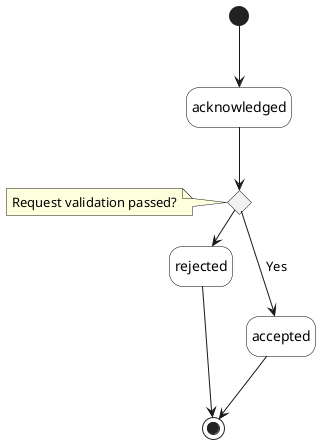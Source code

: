 @startuml cancelTestJobStates

' skinparam Linetype polyline
' skinparam Linetype ortho
skinparam state {
    BackgroundColor White
    BorderColor Black
}
hide empty description

'''decisions'''
state request_validated <<choice>> 
 note left of request_validated : Request validation passed?

''' diagram'''
[*] -d-> acknowledged

acknowledged -d-> request_validated

request_validated -d-> accepted: Yes

request_validated -r-> rejected: No

rejected -d-> [*]

accepted -d-> [*]


@enduml